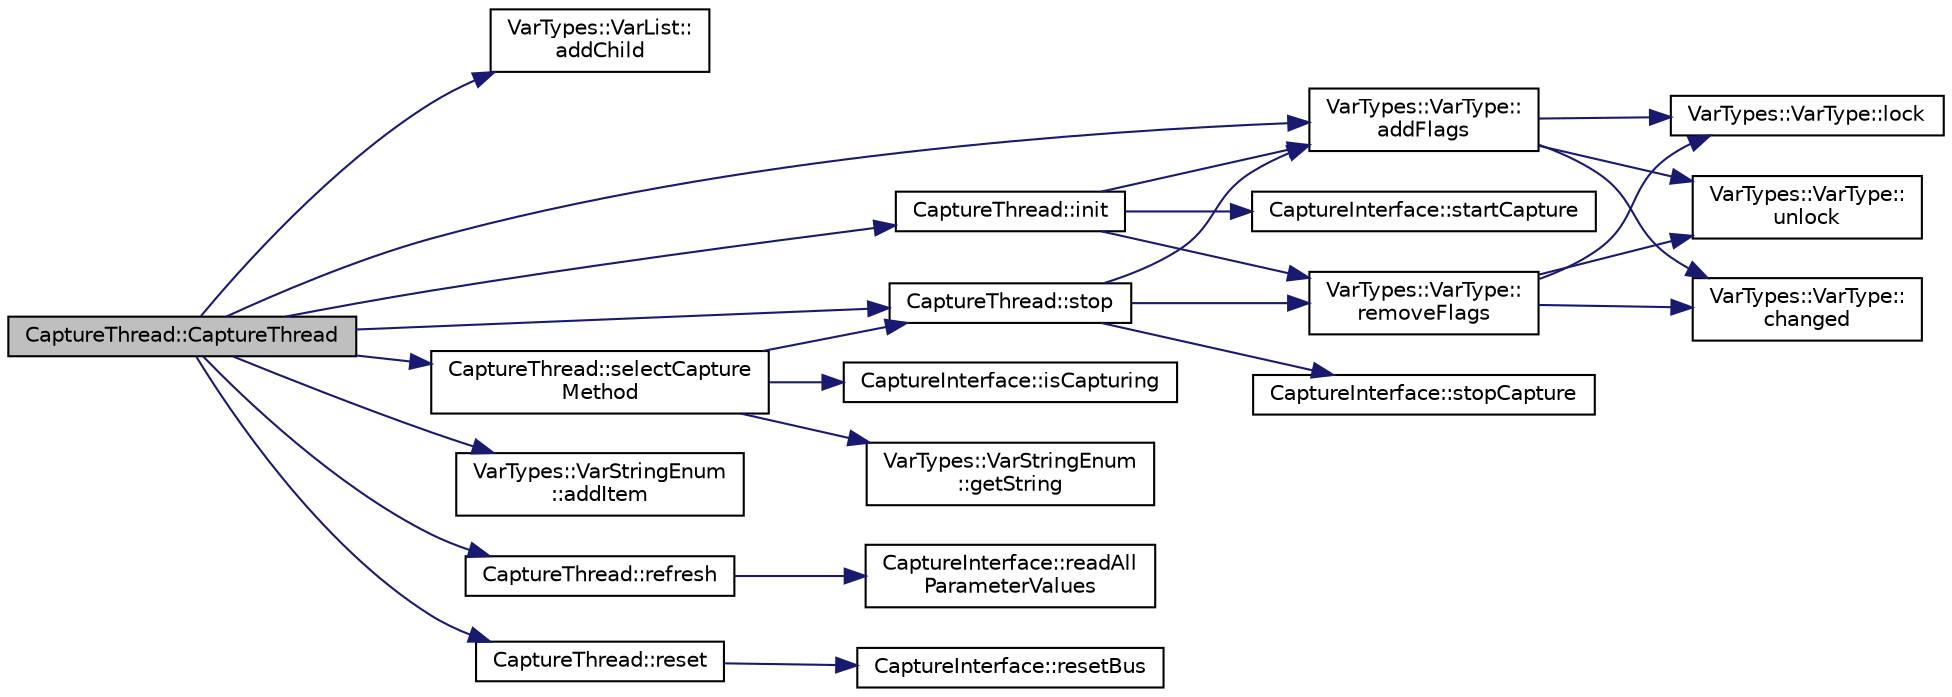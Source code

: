 digraph "CaptureThread::CaptureThread"
{
 // INTERACTIVE_SVG=YES
  edge [fontname="Helvetica",fontsize="10",labelfontname="Helvetica",labelfontsize="10"];
  node [fontname="Helvetica",fontsize="10",shape=record];
  rankdir="LR";
  Node1 [label="CaptureThread::CaptureThread",height=0.2,width=0.4,color="black", fillcolor="grey75", style="filled", fontcolor="black"];
  Node1 -> Node2 [color="midnightblue",fontsize="10",style="solid",fontname="Helvetica"];
  Node2 [label="VarTypes::VarList::\laddChild",height=0.2,width=0.4,color="black", fillcolor="white", style="filled",URL="$d1/d74/class_var_types_1_1_var_list.html#a1c6779a59721a6f67634f28e77d639b1",tooltip="adds a VarType item to the end of the list. "];
  Node1 -> Node3 [color="midnightblue",fontsize="10",style="solid",fontname="Helvetica"];
  Node3 [label="VarTypes::VarType::\laddFlags",height=0.2,width=0.4,color="black", fillcolor="white", style="filled",URL="$d4/d59/class_var_types_1_1_var_type.html#a3b8db091d10aba24d8e4b2165edd5b0a"];
  Node3 -> Node4 [color="midnightblue",fontsize="10",style="solid",fontname="Helvetica"];
  Node4 [label="VarTypes::VarType::lock",height=0.2,width=0.4,color="black", fillcolor="white", style="filled",URL="$d4/d59/class_var_types_1_1_var_type.html#ae3cc30264a849e50988b92ed305d80d2"];
  Node3 -> Node5 [color="midnightblue",fontsize="10",style="solid",fontname="Helvetica"];
  Node5 [label="VarTypes::VarType::\lunlock",height=0.2,width=0.4,color="black", fillcolor="white", style="filled",URL="$d4/d59/class_var_types_1_1_var_type.html#aa879148410da333f6b9bf5c5e58fbad8"];
  Node3 -> Node6 [color="midnightblue",fontsize="10",style="solid",fontname="Helvetica"];
  Node6 [label="VarTypes::VarType::\lchanged",height=0.2,width=0.4,color="black", fillcolor="white", style="filled",URL="$d4/d59/class_var_types_1_1_var_type.html#a25814e23ce918002421797d6a1d1fba3"];
  Node1 -> Node7 [color="midnightblue",fontsize="10",style="solid",fontname="Helvetica"];
  Node7 [label="VarTypes::VarStringEnum\l::addItem",height=0.2,width=0.4,color="black", fillcolor="white", style="filled",URL="$dc/d6f/class_var_types_1_1_var_string_enum.html#a912c15d2aecb52d614d6d15e5fa2be30",tooltip="add an item to the end of the enumeration "];
  Node1 -> Node8 [color="midnightblue",fontsize="10",style="solid",fontname="Helvetica"];
  Node8 [label="CaptureThread::init",height=0.2,width=0.4,color="black", fillcolor="white", style="filled",URL="$d6/de9/class_capture_thread.html#aa87bb04eb141b2e38fb21970f9ead539"];
  Node8 -> Node9 [color="midnightblue",fontsize="10",style="solid",fontname="Helvetica"];
  Node9 [label="CaptureInterface::startCapture",height=0.2,width=0.4,color="black", fillcolor="white", style="filled",URL="$d2/d7b/class_capture_interface.html#aa384b33ba3ad07df7e77dd61c57c344b"];
  Node8 -> Node3 [color="midnightblue",fontsize="10",style="solid",fontname="Helvetica"];
  Node8 -> Node10 [color="midnightblue",fontsize="10",style="solid",fontname="Helvetica"];
  Node10 [label="VarTypes::VarType::\lremoveFlags",height=0.2,width=0.4,color="black", fillcolor="white", style="filled",URL="$d4/d59/class_var_types_1_1_var_type.html#aa60e7a1bc81880fda0fc6dc231325f66"];
  Node10 -> Node4 [color="midnightblue",fontsize="10",style="solid",fontname="Helvetica"];
  Node10 -> Node5 [color="midnightblue",fontsize="10",style="solid",fontname="Helvetica"];
  Node10 -> Node6 [color="midnightblue",fontsize="10",style="solid",fontname="Helvetica"];
  Node1 -> Node11 [color="midnightblue",fontsize="10",style="solid",fontname="Helvetica"];
  Node11 [label="CaptureThread::refresh",height=0.2,width=0.4,color="black", fillcolor="white", style="filled",URL="$d6/de9/class_capture_thread.html#ad4e9933ea1bc16fdf16fb3a170f06fc5"];
  Node11 -> Node12 [color="midnightblue",fontsize="10",style="solid",fontname="Helvetica"];
  Node12 [label="CaptureInterface::readAll\lParameterValues",height=0.2,width=0.4,color="black", fillcolor="white", style="filled",URL="$d2/d7b/class_capture_interface.html#ac882cc609c932ac955eafc73220b0a1f"];
  Node1 -> Node13 [color="midnightblue",fontsize="10",style="solid",fontname="Helvetica"];
  Node13 [label="CaptureThread::reset",height=0.2,width=0.4,color="black", fillcolor="white", style="filled",URL="$d6/de9/class_capture_thread.html#ae34de6f9cf7044524c18b75626934364"];
  Node13 -> Node14 [color="midnightblue",fontsize="10",style="solid",fontname="Helvetica"];
  Node14 [label="CaptureInterface::resetBus",height=0.2,width=0.4,color="black", fillcolor="white", style="filled",URL="$d2/d7b/class_capture_interface.html#a7051cabe730a7aca10fd55442429850b"];
  Node1 -> Node15 [color="midnightblue",fontsize="10",style="solid",fontname="Helvetica"];
  Node15 [label="CaptureThread::selectCapture\lMethod",height=0.2,width=0.4,color="black", fillcolor="white", style="filled",URL="$d6/de9/class_capture_thread.html#ad48a714bdf8b8f3b523e31d3b948683b"];
  Node15 -> Node16 [color="midnightblue",fontsize="10",style="solid",fontname="Helvetica"];
  Node16 [label="VarTypes::VarStringEnum\l::getString",height=0.2,width=0.4,color="black", fillcolor="white", style="filled",URL="$dc/d6f/class_var_types_1_1_var_string_enum.html#a9835be5d07c2f3d7e4dc28b900ad623b"];
  Node15 -> Node17 [color="midnightblue",fontsize="10",style="solid",fontname="Helvetica"];
  Node17 [label="CaptureInterface::isCapturing",height=0.2,width=0.4,color="black", fillcolor="white", style="filled",URL="$d2/d7b/class_capture_interface.html#a9910c5d2f43c2dc24dfc8c06dcf1489d"];
  Node15 -> Node18 [color="midnightblue",fontsize="10",style="solid",fontname="Helvetica"];
  Node18 [label="CaptureThread::stop",height=0.2,width=0.4,color="black", fillcolor="white", style="filled",URL="$d6/de9/class_capture_thread.html#a8d052a26cff8e6aea0c37573c0d0cd5d"];
  Node18 -> Node19 [color="midnightblue",fontsize="10",style="solid",fontname="Helvetica"];
  Node19 [label="CaptureInterface::stopCapture",height=0.2,width=0.4,color="black", fillcolor="white", style="filled",URL="$d2/d7b/class_capture_interface.html#a0ff10dddc0d2ce1612b1046658abb845",tooltip="This will make your method stop capturing data. "];
  Node18 -> Node3 [color="midnightblue",fontsize="10",style="solid",fontname="Helvetica"];
  Node18 -> Node10 [color="midnightblue",fontsize="10",style="solid",fontname="Helvetica"];
  Node1 -> Node18 [color="midnightblue",fontsize="10",style="solid",fontname="Helvetica"];
}
